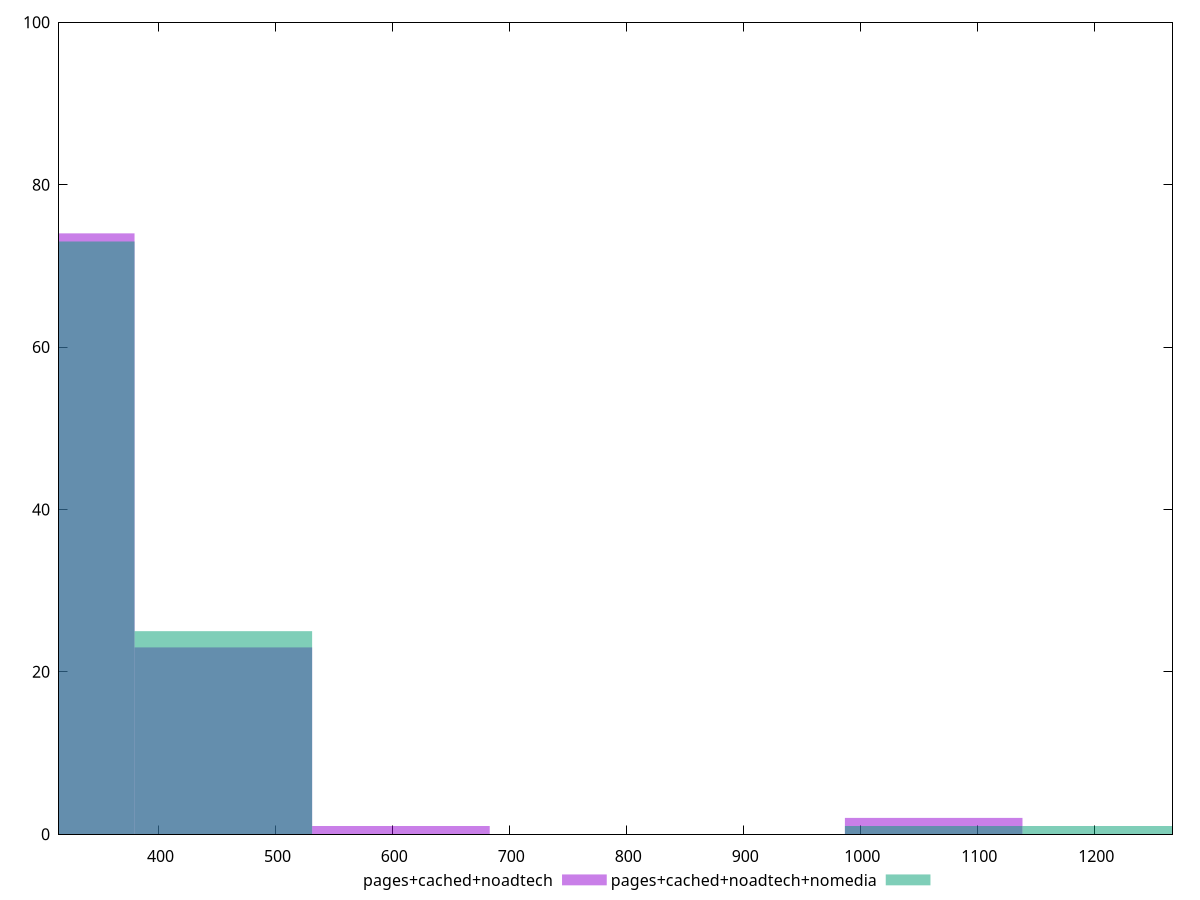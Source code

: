 reset

$pagesCachedNoadtech <<EOF
1062.8353875134221 2
303.66725357526343 74
455.50088036289515 23
607.3345071505269 1
EOF

$pagesCachedNoadtechNomedia <<EOF
1214.6690143010537 1
1062.8353875134221 1
303.66725357526343 73
455.50088036289515 25
EOF

set key outside below
set boxwidth 151.83362678763172
set xrange [315:1267]
set yrange [0:100]
set trange [0:100]
set style fill transparent solid 0.5 noborder
set terminal svg size 640, 500 enhanced background rgb 'white'
set output "report_00017_2021-02-10T15-08-03.406Z/render-blocking-resources/comparison/histogram/2_vs_3.svg"

plot $pagesCachedNoadtech title "pages+cached+noadtech" with boxes, \
     $pagesCachedNoadtechNomedia title "pages+cached+noadtech+nomedia" with boxes

reset

